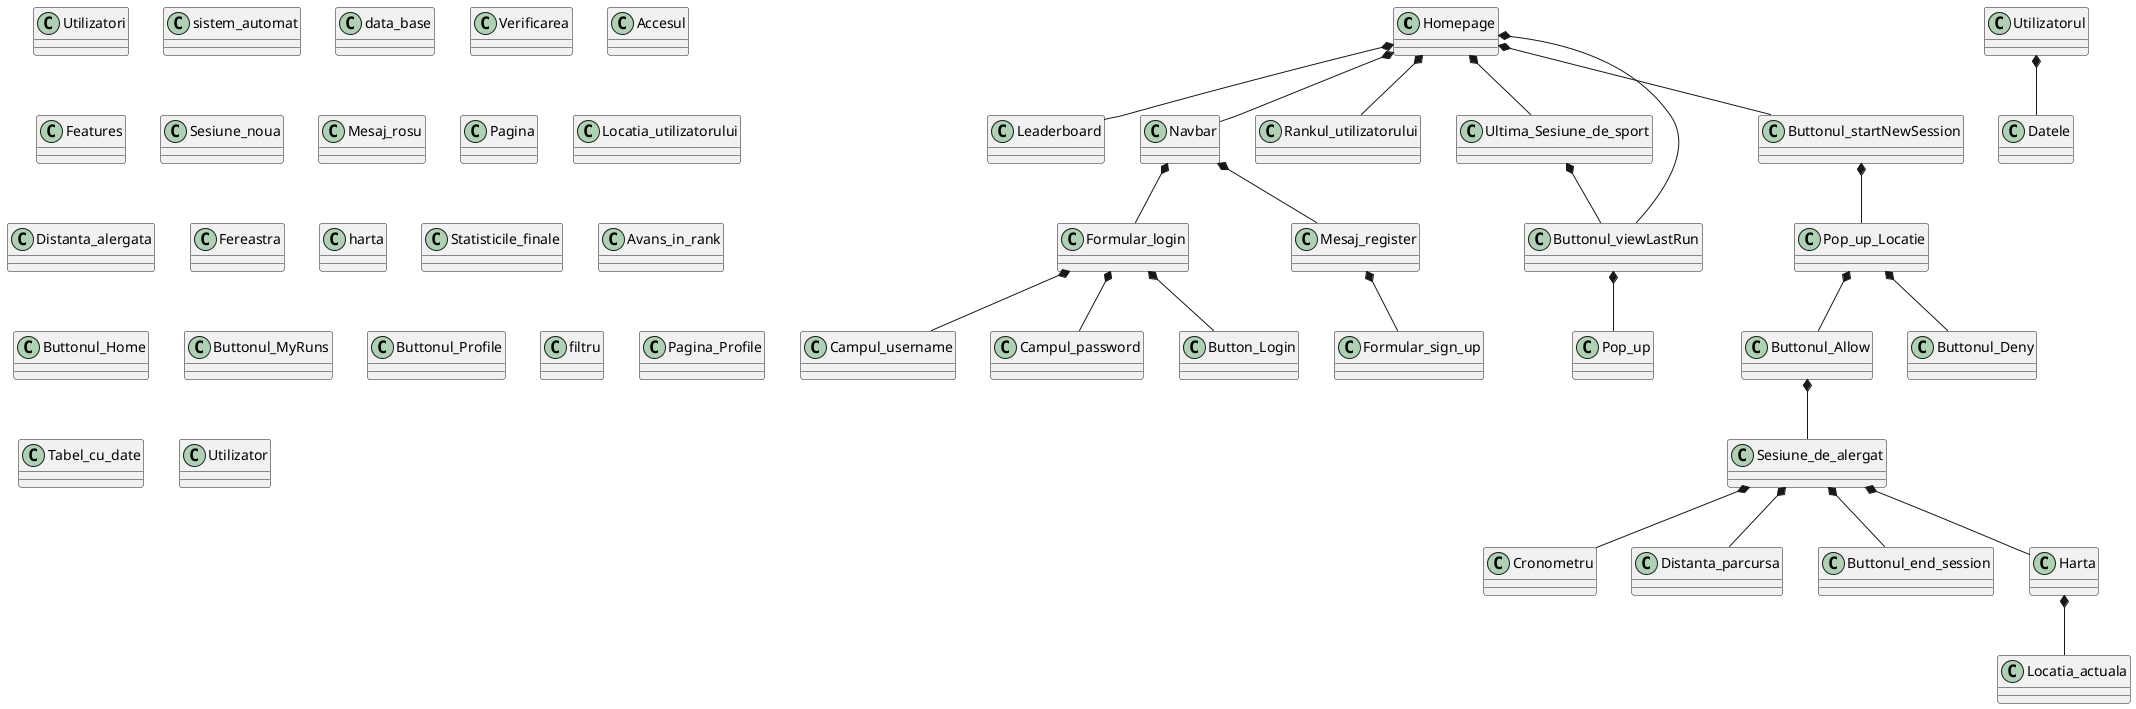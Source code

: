 @startuml
'https://plantuml.com/class-diagram

class Homepage{
}

class Leaderboard{
}

class Utilizatori{
}

class Navbar{
}

class Formular_login{
}

class Formular_sign_up{
}

class Campul_username{
}

class Campul_password{
}

class Button_Login {
}

class Utilizatorul{
}

class Datele{
}

class sistem_automat{
}

class data_base {
}

class Verificarea{
}

class Accesul{
}

class Features{
}

class Rankul_utilizatorului{
}

class Ultima_Sesiune_de_sport{
}

class Buttonul_viewLastRun{
}

class Sesiune_noua{
}

class Pop_up{
}

class Sesiune_de_alergat{
}

class Buttonul_startNewSession{
}

class Mesaj_rosu{
}

class Pagina {
}

class Locatia_utilizatorului {
}

class Distanta_alergata {
}

class Pop_up_Locatie {
}

class Buttonul_Allow {
}

class Buttonul_Deny{
}

class Fereastra {
}

class Locatia_actuala {
}

class harta {
}

class Cronometru {
}

class Distanta_parcursa {
}

class Buttonul_end_session {
}

class Statisticile_finale {
}

class Avans_in_rank {
}

class Buttonul_Home {
}

class Buttonul_MyRuns {
}

class Buttonul_Profile {
}

class filtru {
}

class Homepage {
}

class Mesaj_register {
}

class Harta {
}





class Pagina_Profile {
}

class Tabel_cu_date {
}

class Utilizator {
}






Homepage *-- Leaderboard
Homepage *-- Navbar
Navbar *-- Formular_login
Navbar *-- Mesaj_register
Mesaj_register *-- Formular_sign_up


Formular_login *-- Campul_username
Formular_login *-- Campul_password
Formular_login *-- Button_Login



Utilizatorul *-- Datele


Homepage *-- Rankul_utilizatorului
Homepage *-- Ultima_Sesiune_de_sport
Ultima_Sesiune_de_sport *-- Buttonul_viewLastRun
Homepage *-- Buttonul_viewLastRun
Homepage *-- Buttonul_startNewSession

Buttonul_viewLastRun *-- Pop_up

Buttonul_startNewSession *-- Pop_up_Locatie

Pop_up_Locatie *-- Buttonul_Allow
Pop_up_Locatie *-- Buttonul_Deny

Buttonul_Allow *-- Sesiune_de_alergat

Sesiune_de_alergat *-- Harta
Harta *-- Locatia_actuala
Sesiune_de_alergat *-- Cronometru
Sesiune_de_alergat *-- Distanta_parcursa
Sesiune_de_alergat *-- Buttonul_end_session





@enduml